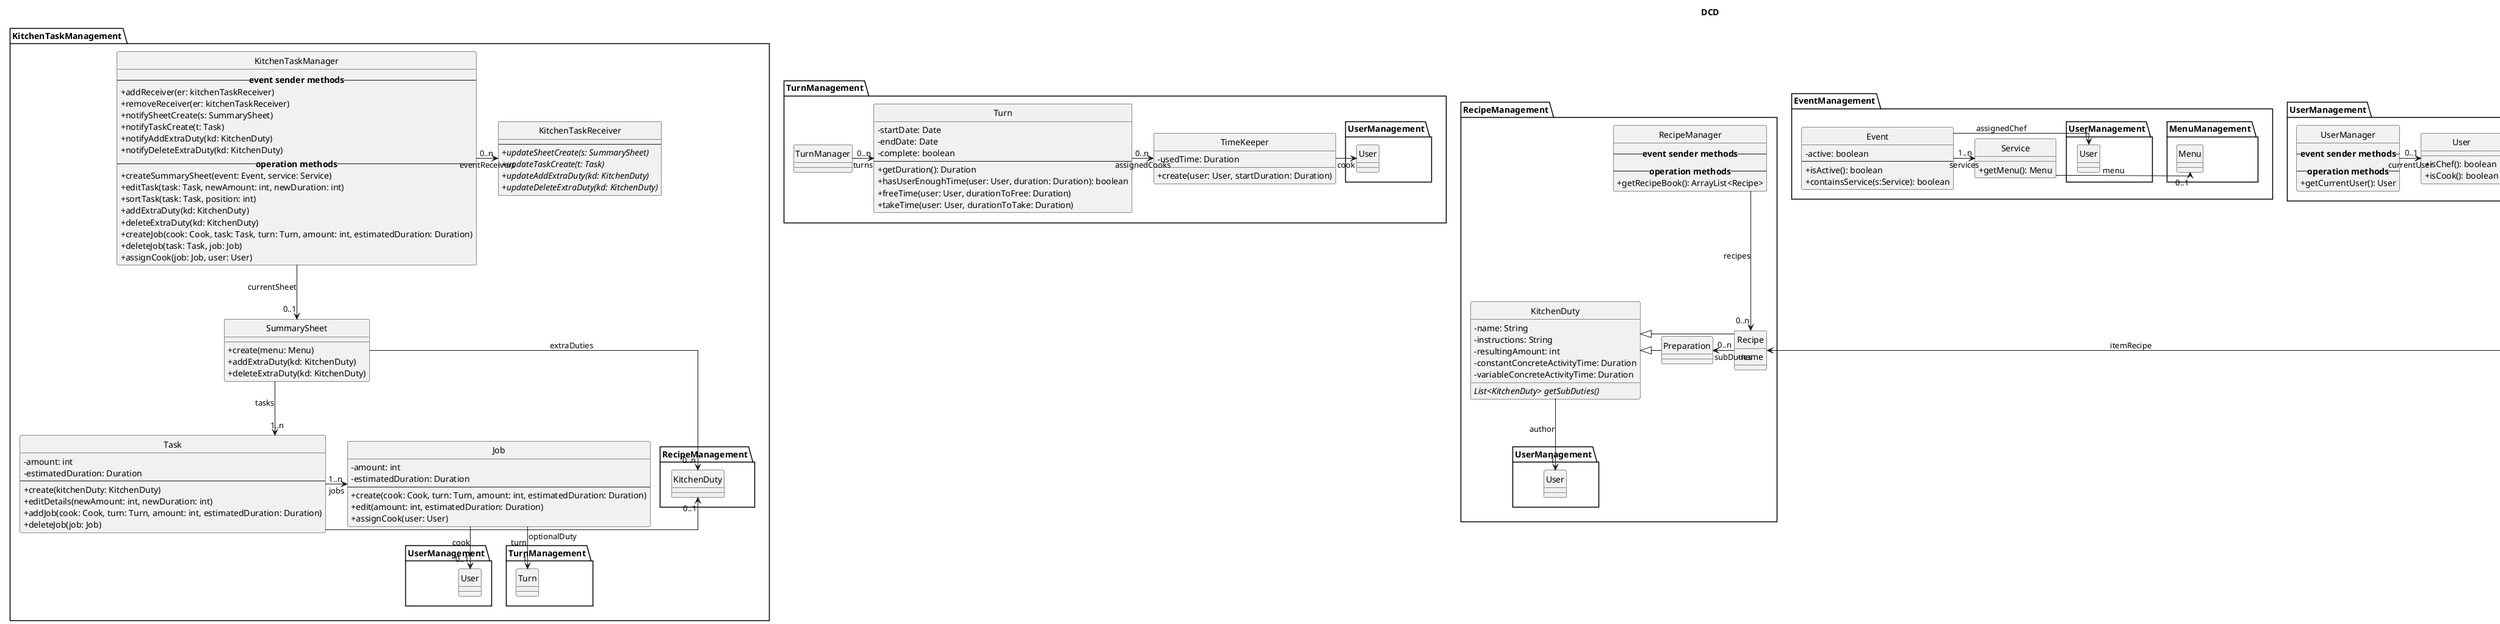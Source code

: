 @startuml Gestire Compiti Cucina
skinparam Style strictuml
skinparam classAttributeIconSize 0
skinparam linetype polyline
skinparam linetype ortho
' skinparam Padding 8

title DCD

namespace KitchenTaskManagement {
    ' GRASP Controller
    class KitchenTaskManager{
        --<b>event sender methods</b>--
        +addReceiver(er: kitchenTaskReceiver)
        +removeReceiver(er: kitchenTaskReceiver)
        +notifySheetCreate(s: SummarySheet)
        +notifyTaskCreate(t: Task)
        +notifyAddExtraDuty(kd: KitchenDuty)
        +notifyDeleteExtraDuty(kd: KitchenDuty)
        --<b>operation methods</b>--
        + createSummarySheet(event: Event, service: Service)
        + editTask(task: Task, newAmount: int, newDuration: int)
        + sortTask(task: Task, position: int)
        + addExtraDuty(kd: KitchenDuty)
        + deleteExtraDuty(kd: KitchenDuty)
        + createJob(cook: Cook, task: Task, turn: Turn, amount: int, estimatedDuration: Duration)
        + deleteJob(task: Task, job: Job)
        + assignCook(job: Job, user: User)
    }

    class KitchenTaskReceiver{
        --
        +<i>updateSheetCreate(s: SummarySheet)</i>
        +<i>updateTaskCreate(t: Task)</i>
        +<i>updateAddExtraDuty(kd: KitchenDuty)</i>
        +<i>updateDeleteExtraDuty(kd: KitchenDuty)</i>
    }

    ' Compito
    class Task{
        - amount: int
        - estimatedDuration: Duration
        --
        + create(kitchenDuty: KitchenDuty)
        + editDetails(newAmount: int, newDuration: int)
        + addJob(cook: Cook, turn: Turn, amount: int, estimatedDuration: Duration)
        + deleteJob(job: Job)
    }

    ' Foglio Riepilogativo
    class SummarySheet {
        + create(menu: Menu)
        + addExtraDuty(kd: KitchenDuty)
        + deleteExtraDuty(kd: KitchenDuty)        
    }

    KitchenTaskManager --> "0..1" SummarySheet: currentSheet
    KitchenTaskManager -> "0..n" KitchenTaskReceiver: eventReceivers
    SummarySheet --> "1..n" Task: tasks
    SummarySheet --> "0..n" RecipeManagement.KitchenDuty: extraDuties
    Task -> "1..n" Job: jobs
    Task -left-> "0..1" RecipeManagement.KitchenDuty: optionalDuty


    ' Incarico
    class Job {
        - amount: int
        - estimatedDuration: Duration
        --
        + create(cook: Cook, turn: Turn, amount: int, estimatedDuration: Duration)
        + edit(amount: int, estimatedDuration: Duration)
        + assignCook(user: User)
    }

    Job --> "0..1"  UserManagement.User: cook
    Job --> "1" TurnManagement.Turn: turn
}

'prova

namespace TurnManagement {
    class Turn {
        - startDate: Date
        - endDate: Date
        - complete: boolean
        --
        + getDuration(): Duration
        + hasUserEnoughTime(user: User, duration: Duration): boolean
        + freeTime(user: User, durationToFree: Duration)
        + takeTime(user: User, durationToTake: Duration)
    }

    class TimeKeeper {
        - usedTime: Duration
        + create(user: User, startDuration: Duration)
    }

    TimeKeeper -> UserManagement.User: cook

    Turn -> "0..n" TimeKeeper: assignedCooks

    class TurnManager

    TurnManager -> "0..n" Turn: turns
}

namespace RecipeManagement {
    class KitchenDuty {
        - name: String
        - instructions: String
        - resultingAmount: int
        - constantConcreteActivityTime: Duration
        - variableConcreteActivityTime: Duration
        {abstract} List<KitchenDuty> getSubDuties()
    }
    KitchenDuty --> "1" UserManagement.User: author

    class Recipe {
        -name
    }

    class Preparation{

    }

    class RecipeManager{
        --<b>event sender methods</b>--
        --<b>operation methods</b>--
        +getRecipeBook(): ArrayList<Recipe>
    }

    Recipe -left|> KitchenDuty
    Preparation -left|> KitchenDuty
    Recipe -up> "0..n" Preparation: subDuties
    RecipeManager-->"0..n" Recipe: recipes
}

namespace EventManagement {
    class Service {
        + getMenu(): Menu
    }
    Service -up> "0..1" MenuManagement.Menu: menu

    class Event {
        - active: boolean
        --
        + isActive(): boolean
        + containsService(s:Service): boolean
    }
    Event -> "1..n" Service: "services"
    Event -left> "1" UserManagement.User: "assignedChef"

}

namespace UserManagement {
    class User {
        + isChef(): boolean
        + isCook(): boolean
    }

    class UserManager {
        --<b>event sender methods</b>--
        --<b>operation methods</b>--
        +getCurrentUser(): User
    }

    UserManager -> "0..1" User: currentUser
}

namespace MenuManagement {
    class Menu{
        -title: String
        -published: boolean
        -inUse: boolean
        -features: String[]
        -featureValues: boolean[]
        --
        +create(owner: User, title: String, features: String[])
        +addSection(name: String)
        +addItem(r: Recipe, sec?: Section, desc?: String)
        +isOwner(user: User): boolean
        +isinUse(): boolean
        +hasSection(sec: Section): boolean
        +sectionsSize(): int
        +moveSection(sec: Section, pos: int)
    }
    class Section{
        name: String
        --
        +create(name: String)
        +create(sec: Section)
        +addItem(mi: MenuItem)
    }
    class MenuItem{
        description: String
        --
        +create(rec: Recipe, desc?: String)
        +create(mi: MenuItem)
    }

    class "MenuEventReceiver \n {interface}" as MenuEventReceiver{
        --
        +//updateSectionAdded(m: Menu, sec: Section)//
        +//updateMenuItemAdded(m: Menu, mi:MenuItem)//
        +//updateMenuCreated(m: Menu)//
        +//updateMenuDeleted(m: Menu)//
        +//updateSectionsRearranged(m: Menu)//
    }

    class MenuManager{
        - menuFeatures: String[]
        --<b>event sender methods</b>--
        +addReceiver(er: MenuEventReceiver)
        +removeReceiver(er: MenuEventReceiver)
        -notifySectionAdded(sec: Section)
        -notifyMenuItemAdded(mi: MenuItem)
        -notifyMenuCreated(m: Menu)
        -notifyMenuDeleted(m: Menu)
        -notifySectionsRearranged(m: Menu)
        --<b>operation methods</b>--
        +defineSection(name: String)
        +insertItem(r: Recipe, sec?: Section, desc?: String)
        +createMenu(title: String): Menu
        +getRecipeBook():ArrayList<Recipe>
    }


    Menu --> "0..n" Section: sections
    Menu -> "0..n" MenuItem: freeItems
    Section -left> "0..n" MenuItem: sectionItems
    MenuManager ->"0..n" MenuEventReceiver: eventReceivers
    MenuManager--left> "0..1" Menu: currentMenu
    MenuItem -> RecipeManagement.Recipe: itemRecipe
    Menu -> "1" UserManagement.User: owner
}

namespace GeneralModule {
    UseCaseLogicException --|> Exception
    EventException --|> Exception


}

@enduml